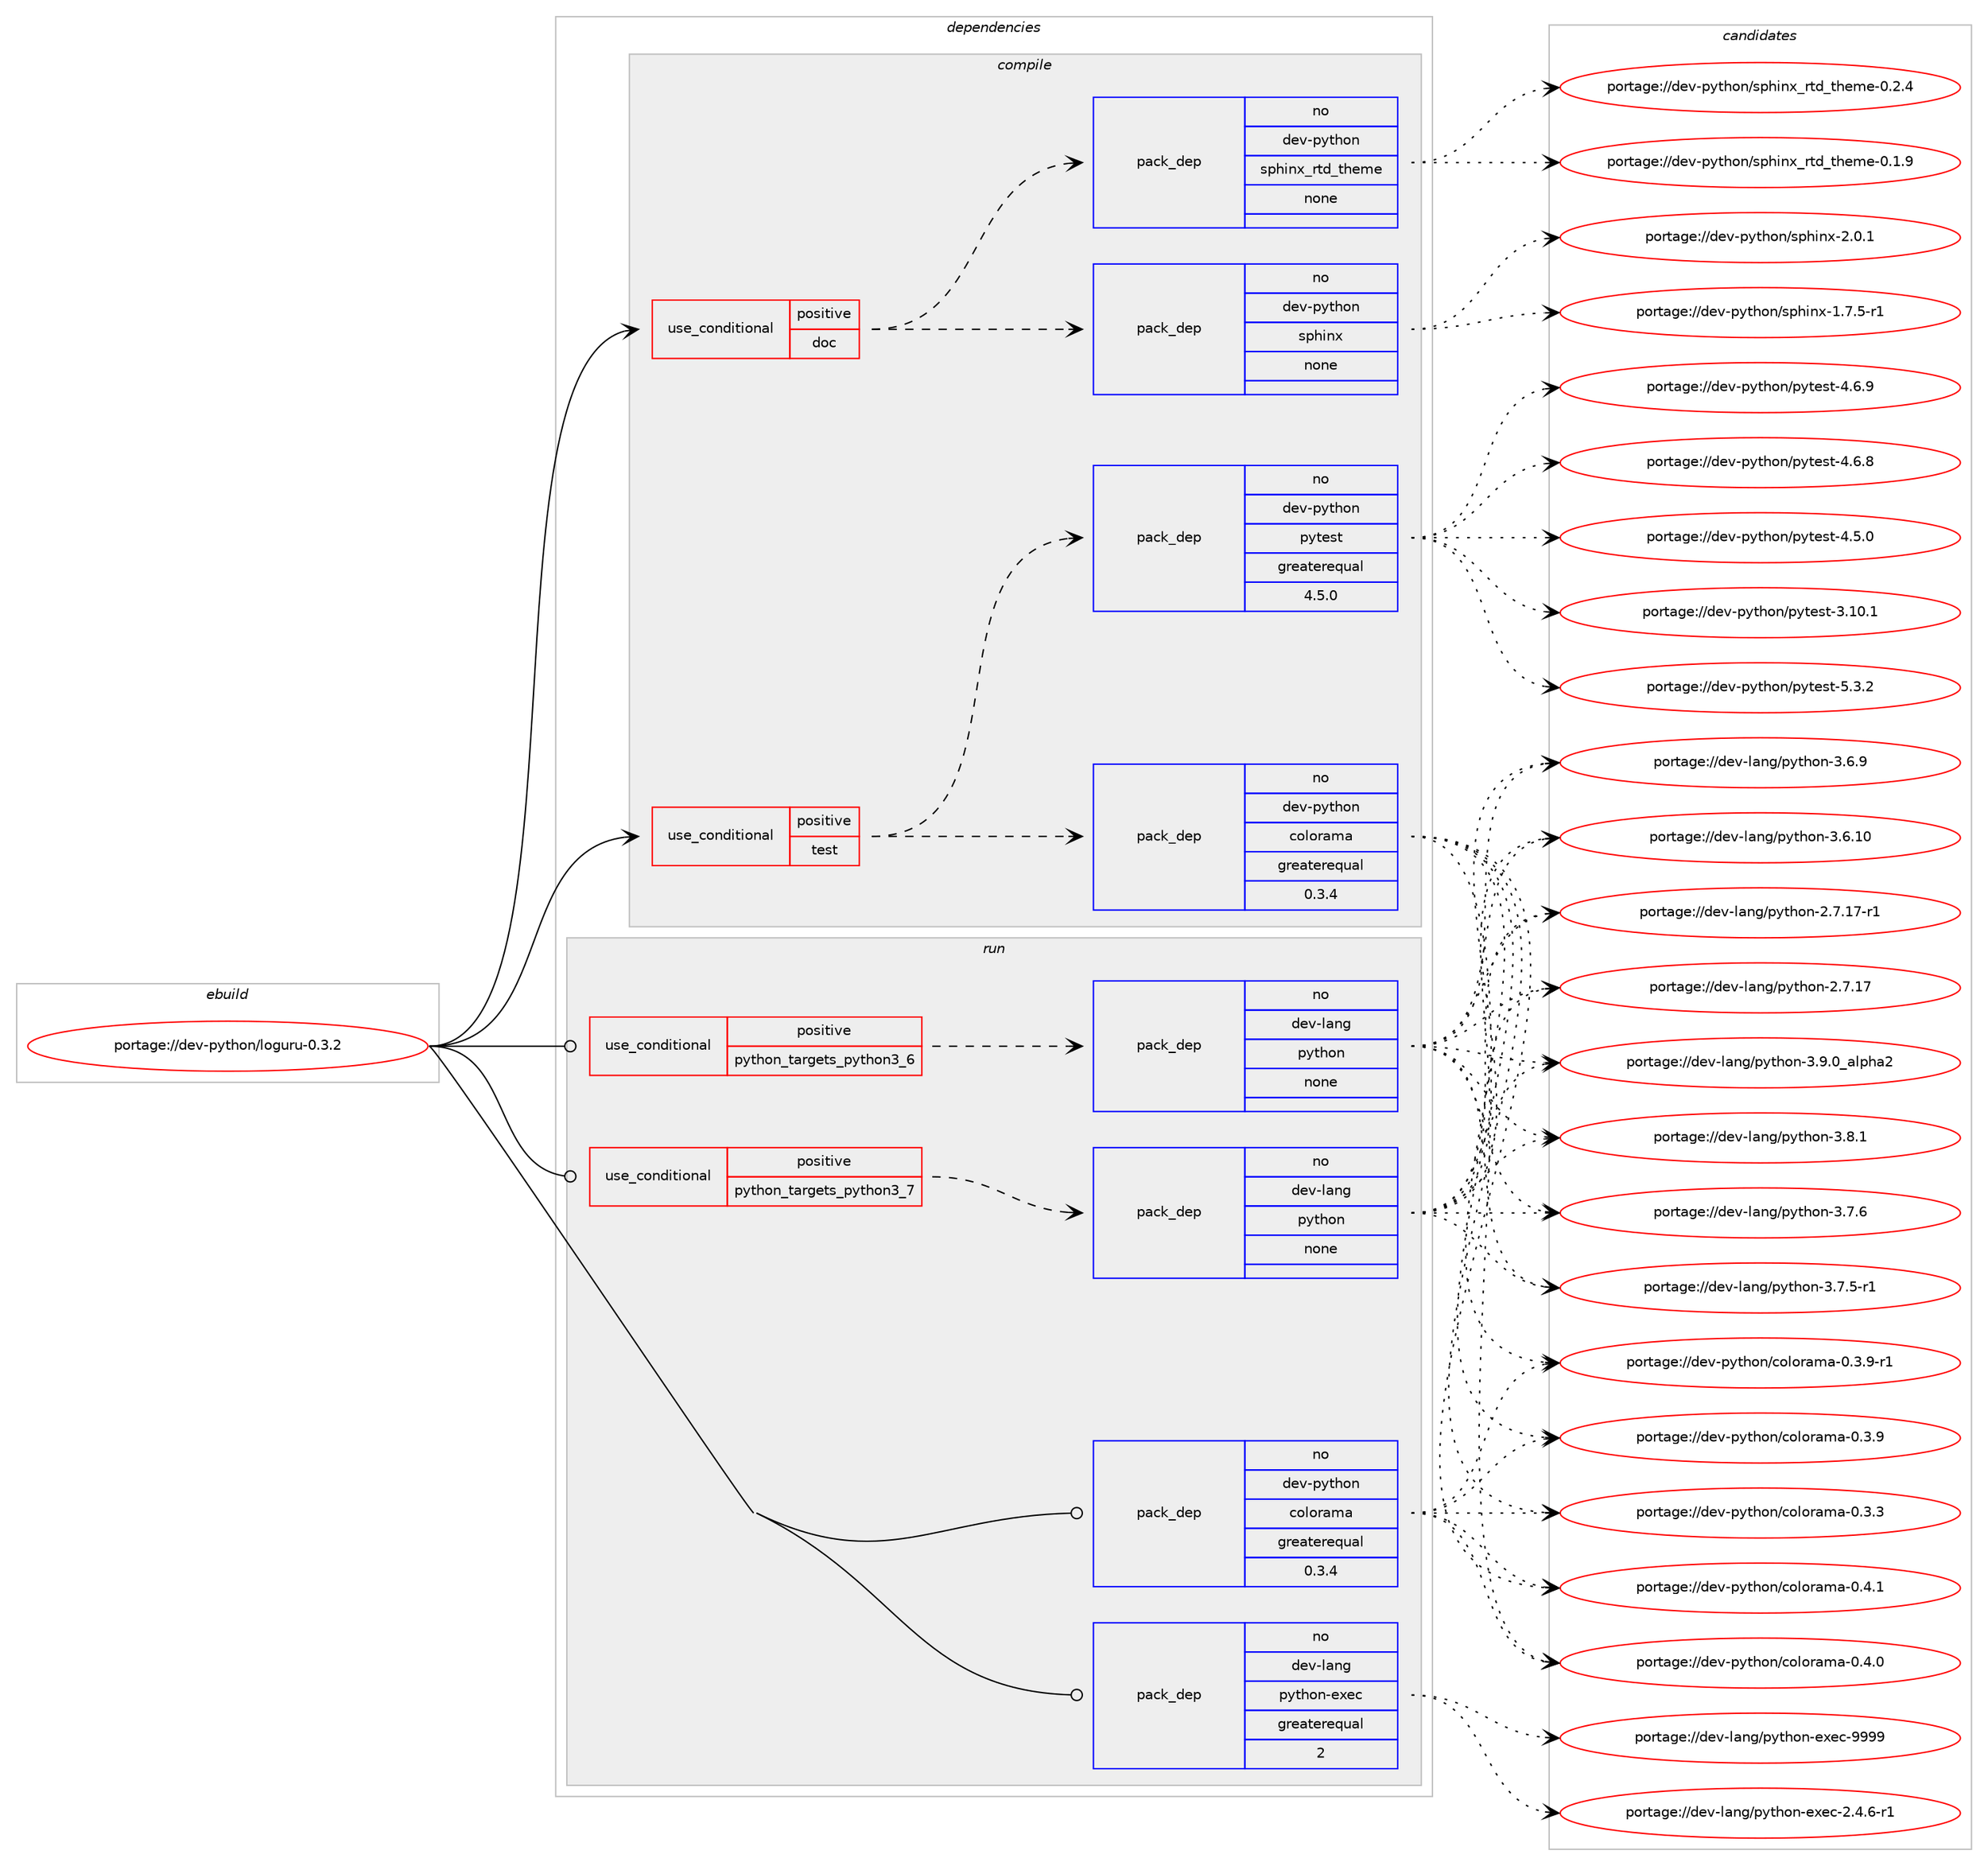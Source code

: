 digraph prolog {

# *************
# Graph options
# *************

newrank=true;
concentrate=true;
compound=true;
graph [rankdir=LR,fontname=Helvetica,fontsize=10,ranksep=1.5];#, ranksep=2.5, nodesep=0.2];
edge  [arrowhead=vee];
node  [fontname=Helvetica,fontsize=10];

# **********
# The ebuild
# **********

subgraph cluster_leftcol {
color=gray;
rank=same;
label=<<i>ebuild</i>>;
id [label="portage://dev-python/loguru-0.3.2", color=red, width=4, href="../dev-python/loguru-0.3.2.svg"];
}

# ****************
# The dependencies
# ****************

subgraph cluster_midcol {
color=gray;
label=<<i>dependencies</i>>;
subgraph cluster_compile {
fillcolor="#eeeeee";
style=filled;
label=<<i>compile</i>>;
subgraph cond113313 {
dependency451746 [label=<<TABLE BORDER="0" CELLBORDER="1" CELLSPACING="0" CELLPADDING="4"><TR><TD ROWSPAN="3" CELLPADDING="10">use_conditional</TD></TR><TR><TD>positive</TD></TR><TR><TD>doc</TD></TR></TABLE>>, shape=none, color=red];
subgraph pack333453 {
dependency451747 [label=<<TABLE BORDER="0" CELLBORDER="1" CELLSPACING="0" CELLPADDING="4" WIDTH="220"><TR><TD ROWSPAN="6" CELLPADDING="30">pack_dep</TD></TR><TR><TD WIDTH="110">no</TD></TR><TR><TD>dev-python</TD></TR><TR><TD>sphinx</TD></TR><TR><TD>none</TD></TR><TR><TD></TD></TR></TABLE>>, shape=none, color=blue];
}
dependency451746:e -> dependency451747:w [weight=20,style="dashed",arrowhead="vee"];
subgraph pack333454 {
dependency451748 [label=<<TABLE BORDER="0" CELLBORDER="1" CELLSPACING="0" CELLPADDING="4" WIDTH="220"><TR><TD ROWSPAN="6" CELLPADDING="30">pack_dep</TD></TR><TR><TD WIDTH="110">no</TD></TR><TR><TD>dev-python</TD></TR><TR><TD>sphinx_rtd_theme</TD></TR><TR><TD>none</TD></TR><TR><TD></TD></TR></TABLE>>, shape=none, color=blue];
}
dependency451746:e -> dependency451748:w [weight=20,style="dashed",arrowhead="vee"];
}
id:e -> dependency451746:w [weight=20,style="solid",arrowhead="vee"];
subgraph cond113314 {
dependency451749 [label=<<TABLE BORDER="0" CELLBORDER="1" CELLSPACING="0" CELLPADDING="4"><TR><TD ROWSPAN="3" CELLPADDING="10">use_conditional</TD></TR><TR><TD>positive</TD></TR><TR><TD>test</TD></TR></TABLE>>, shape=none, color=red];
subgraph pack333455 {
dependency451750 [label=<<TABLE BORDER="0" CELLBORDER="1" CELLSPACING="0" CELLPADDING="4" WIDTH="220"><TR><TD ROWSPAN="6" CELLPADDING="30">pack_dep</TD></TR><TR><TD WIDTH="110">no</TD></TR><TR><TD>dev-python</TD></TR><TR><TD>colorama</TD></TR><TR><TD>greaterequal</TD></TR><TR><TD>0.3.4</TD></TR></TABLE>>, shape=none, color=blue];
}
dependency451749:e -> dependency451750:w [weight=20,style="dashed",arrowhead="vee"];
subgraph pack333456 {
dependency451751 [label=<<TABLE BORDER="0" CELLBORDER="1" CELLSPACING="0" CELLPADDING="4" WIDTH="220"><TR><TD ROWSPAN="6" CELLPADDING="30">pack_dep</TD></TR><TR><TD WIDTH="110">no</TD></TR><TR><TD>dev-python</TD></TR><TR><TD>pytest</TD></TR><TR><TD>greaterequal</TD></TR><TR><TD>4.5.0</TD></TR></TABLE>>, shape=none, color=blue];
}
dependency451749:e -> dependency451751:w [weight=20,style="dashed",arrowhead="vee"];
}
id:e -> dependency451749:w [weight=20,style="solid",arrowhead="vee"];
}
subgraph cluster_compileandrun {
fillcolor="#eeeeee";
style=filled;
label=<<i>compile and run</i>>;
}
subgraph cluster_run {
fillcolor="#eeeeee";
style=filled;
label=<<i>run</i>>;
subgraph cond113315 {
dependency451752 [label=<<TABLE BORDER="0" CELLBORDER="1" CELLSPACING="0" CELLPADDING="4"><TR><TD ROWSPAN="3" CELLPADDING="10">use_conditional</TD></TR><TR><TD>positive</TD></TR><TR><TD>python_targets_python3_6</TD></TR></TABLE>>, shape=none, color=red];
subgraph pack333457 {
dependency451753 [label=<<TABLE BORDER="0" CELLBORDER="1" CELLSPACING="0" CELLPADDING="4" WIDTH="220"><TR><TD ROWSPAN="6" CELLPADDING="30">pack_dep</TD></TR><TR><TD WIDTH="110">no</TD></TR><TR><TD>dev-lang</TD></TR><TR><TD>python</TD></TR><TR><TD>none</TD></TR><TR><TD></TD></TR></TABLE>>, shape=none, color=blue];
}
dependency451752:e -> dependency451753:w [weight=20,style="dashed",arrowhead="vee"];
}
id:e -> dependency451752:w [weight=20,style="solid",arrowhead="odot"];
subgraph cond113316 {
dependency451754 [label=<<TABLE BORDER="0" CELLBORDER="1" CELLSPACING="0" CELLPADDING="4"><TR><TD ROWSPAN="3" CELLPADDING="10">use_conditional</TD></TR><TR><TD>positive</TD></TR><TR><TD>python_targets_python3_7</TD></TR></TABLE>>, shape=none, color=red];
subgraph pack333458 {
dependency451755 [label=<<TABLE BORDER="0" CELLBORDER="1" CELLSPACING="0" CELLPADDING="4" WIDTH="220"><TR><TD ROWSPAN="6" CELLPADDING="30">pack_dep</TD></TR><TR><TD WIDTH="110">no</TD></TR><TR><TD>dev-lang</TD></TR><TR><TD>python</TD></TR><TR><TD>none</TD></TR><TR><TD></TD></TR></TABLE>>, shape=none, color=blue];
}
dependency451754:e -> dependency451755:w [weight=20,style="dashed",arrowhead="vee"];
}
id:e -> dependency451754:w [weight=20,style="solid",arrowhead="odot"];
subgraph pack333459 {
dependency451756 [label=<<TABLE BORDER="0" CELLBORDER="1" CELLSPACING="0" CELLPADDING="4" WIDTH="220"><TR><TD ROWSPAN="6" CELLPADDING="30">pack_dep</TD></TR><TR><TD WIDTH="110">no</TD></TR><TR><TD>dev-lang</TD></TR><TR><TD>python-exec</TD></TR><TR><TD>greaterequal</TD></TR><TR><TD>2</TD></TR></TABLE>>, shape=none, color=blue];
}
id:e -> dependency451756:w [weight=20,style="solid",arrowhead="odot"];
subgraph pack333460 {
dependency451757 [label=<<TABLE BORDER="0" CELLBORDER="1" CELLSPACING="0" CELLPADDING="4" WIDTH="220"><TR><TD ROWSPAN="6" CELLPADDING="30">pack_dep</TD></TR><TR><TD WIDTH="110">no</TD></TR><TR><TD>dev-python</TD></TR><TR><TD>colorama</TD></TR><TR><TD>greaterequal</TD></TR><TR><TD>0.3.4</TD></TR></TABLE>>, shape=none, color=blue];
}
id:e -> dependency451757:w [weight=20,style="solid",arrowhead="odot"];
}
}

# **************
# The candidates
# **************

subgraph cluster_choices {
rank=same;
color=gray;
label=<<i>candidates</i>>;

subgraph choice333453 {
color=black;
nodesep=1;
choice1001011184511212111610411111047115112104105110120455046484649 [label="portage://dev-python/sphinx-2.0.1", color=red, width=4,href="../dev-python/sphinx-2.0.1.svg"];
choice10010111845112121116104111110471151121041051101204549465546534511449 [label="portage://dev-python/sphinx-1.7.5-r1", color=red, width=4,href="../dev-python/sphinx-1.7.5-r1.svg"];
dependency451747:e -> choice1001011184511212111610411111047115112104105110120455046484649:w [style=dotted,weight="100"];
dependency451747:e -> choice10010111845112121116104111110471151121041051101204549465546534511449:w [style=dotted,weight="100"];
}
subgraph choice333454 {
color=black;
nodesep=1;
choice10010111845112121116104111110471151121041051101209511411610095116104101109101454846504652 [label="portage://dev-python/sphinx_rtd_theme-0.2.4", color=red, width=4,href="../dev-python/sphinx_rtd_theme-0.2.4.svg"];
choice10010111845112121116104111110471151121041051101209511411610095116104101109101454846494657 [label="portage://dev-python/sphinx_rtd_theme-0.1.9", color=red, width=4,href="../dev-python/sphinx_rtd_theme-0.1.9.svg"];
dependency451748:e -> choice10010111845112121116104111110471151121041051101209511411610095116104101109101454846504652:w [style=dotted,weight="100"];
dependency451748:e -> choice10010111845112121116104111110471151121041051101209511411610095116104101109101454846494657:w [style=dotted,weight="100"];
}
subgraph choice333455 {
color=black;
nodesep=1;
choice1001011184511212111610411111047991111081111149710997454846524649 [label="portage://dev-python/colorama-0.4.1", color=red, width=4,href="../dev-python/colorama-0.4.1.svg"];
choice1001011184511212111610411111047991111081111149710997454846524648 [label="portage://dev-python/colorama-0.4.0", color=red, width=4,href="../dev-python/colorama-0.4.0.svg"];
choice10010111845112121116104111110479911110811111497109974548465146574511449 [label="portage://dev-python/colorama-0.3.9-r1", color=red, width=4,href="../dev-python/colorama-0.3.9-r1.svg"];
choice1001011184511212111610411111047991111081111149710997454846514657 [label="portage://dev-python/colorama-0.3.9", color=red, width=4,href="../dev-python/colorama-0.3.9.svg"];
choice1001011184511212111610411111047991111081111149710997454846514651 [label="portage://dev-python/colorama-0.3.3", color=red, width=4,href="../dev-python/colorama-0.3.3.svg"];
dependency451750:e -> choice1001011184511212111610411111047991111081111149710997454846524649:w [style=dotted,weight="100"];
dependency451750:e -> choice1001011184511212111610411111047991111081111149710997454846524648:w [style=dotted,weight="100"];
dependency451750:e -> choice10010111845112121116104111110479911110811111497109974548465146574511449:w [style=dotted,weight="100"];
dependency451750:e -> choice1001011184511212111610411111047991111081111149710997454846514657:w [style=dotted,weight="100"];
dependency451750:e -> choice1001011184511212111610411111047991111081111149710997454846514651:w [style=dotted,weight="100"];
}
subgraph choice333456 {
color=black;
nodesep=1;
choice1001011184511212111610411111047112121116101115116455346514650 [label="portage://dev-python/pytest-5.3.2", color=red, width=4,href="../dev-python/pytest-5.3.2.svg"];
choice1001011184511212111610411111047112121116101115116455246544657 [label="portage://dev-python/pytest-4.6.9", color=red, width=4,href="../dev-python/pytest-4.6.9.svg"];
choice1001011184511212111610411111047112121116101115116455246544656 [label="portage://dev-python/pytest-4.6.8", color=red, width=4,href="../dev-python/pytest-4.6.8.svg"];
choice1001011184511212111610411111047112121116101115116455246534648 [label="portage://dev-python/pytest-4.5.0", color=red, width=4,href="../dev-python/pytest-4.5.0.svg"];
choice100101118451121211161041111104711212111610111511645514649484649 [label="portage://dev-python/pytest-3.10.1", color=red, width=4,href="../dev-python/pytest-3.10.1.svg"];
dependency451751:e -> choice1001011184511212111610411111047112121116101115116455346514650:w [style=dotted,weight="100"];
dependency451751:e -> choice1001011184511212111610411111047112121116101115116455246544657:w [style=dotted,weight="100"];
dependency451751:e -> choice1001011184511212111610411111047112121116101115116455246544656:w [style=dotted,weight="100"];
dependency451751:e -> choice1001011184511212111610411111047112121116101115116455246534648:w [style=dotted,weight="100"];
dependency451751:e -> choice100101118451121211161041111104711212111610111511645514649484649:w [style=dotted,weight="100"];
}
subgraph choice333457 {
color=black;
nodesep=1;
choice10010111845108971101034711212111610411111045514657464895971081121049750 [label="portage://dev-lang/python-3.9.0_alpha2", color=red, width=4,href="../dev-lang/python-3.9.0_alpha2.svg"];
choice100101118451089711010347112121116104111110455146564649 [label="portage://dev-lang/python-3.8.1", color=red, width=4,href="../dev-lang/python-3.8.1.svg"];
choice100101118451089711010347112121116104111110455146554654 [label="portage://dev-lang/python-3.7.6", color=red, width=4,href="../dev-lang/python-3.7.6.svg"];
choice1001011184510897110103471121211161041111104551465546534511449 [label="portage://dev-lang/python-3.7.5-r1", color=red, width=4,href="../dev-lang/python-3.7.5-r1.svg"];
choice100101118451089711010347112121116104111110455146544657 [label="portage://dev-lang/python-3.6.9", color=red, width=4,href="../dev-lang/python-3.6.9.svg"];
choice10010111845108971101034711212111610411111045514654464948 [label="portage://dev-lang/python-3.6.10", color=red, width=4,href="../dev-lang/python-3.6.10.svg"];
choice100101118451089711010347112121116104111110455046554649554511449 [label="portage://dev-lang/python-2.7.17-r1", color=red, width=4,href="../dev-lang/python-2.7.17-r1.svg"];
choice10010111845108971101034711212111610411111045504655464955 [label="portage://dev-lang/python-2.7.17", color=red, width=4,href="../dev-lang/python-2.7.17.svg"];
dependency451753:e -> choice10010111845108971101034711212111610411111045514657464895971081121049750:w [style=dotted,weight="100"];
dependency451753:e -> choice100101118451089711010347112121116104111110455146564649:w [style=dotted,weight="100"];
dependency451753:e -> choice100101118451089711010347112121116104111110455146554654:w [style=dotted,weight="100"];
dependency451753:e -> choice1001011184510897110103471121211161041111104551465546534511449:w [style=dotted,weight="100"];
dependency451753:e -> choice100101118451089711010347112121116104111110455146544657:w [style=dotted,weight="100"];
dependency451753:e -> choice10010111845108971101034711212111610411111045514654464948:w [style=dotted,weight="100"];
dependency451753:e -> choice100101118451089711010347112121116104111110455046554649554511449:w [style=dotted,weight="100"];
dependency451753:e -> choice10010111845108971101034711212111610411111045504655464955:w [style=dotted,weight="100"];
}
subgraph choice333458 {
color=black;
nodesep=1;
choice10010111845108971101034711212111610411111045514657464895971081121049750 [label="portage://dev-lang/python-3.9.0_alpha2", color=red, width=4,href="../dev-lang/python-3.9.0_alpha2.svg"];
choice100101118451089711010347112121116104111110455146564649 [label="portage://dev-lang/python-3.8.1", color=red, width=4,href="../dev-lang/python-3.8.1.svg"];
choice100101118451089711010347112121116104111110455146554654 [label="portage://dev-lang/python-3.7.6", color=red, width=4,href="../dev-lang/python-3.7.6.svg"];
choice1001011184510897110103471121211161041111104551465546534511449 [label="portage://dev-lang/python-3.7.5-r1", color=red, width=4,href="../dev-lang/python-3.7.5-r1.svg"];
choice100101118451089711010347112121116104111110455146544657 [label="portage://dev-lang/python-3.6.9", color=red, width=4,href="../dev-lang/python-3.6.9.svg"];
choice10010111845108971101034711212111610411111045514654464948 [label="portage://dev-lang/python-3.6.10", color=red, width=4,href="../dev-lang/python-3.6.10.svg"];
choice100101118451089711010347112121116104111110455046554649554511449 [label="portage://dev-lang/python-2.7.17-r1", color=red, width=4,href="../dev-lang/python-2.7.17-r1.svg"];
choice10010111845108971101034711212111610411111045504655464955 [label="portage://dev-lang/python-2.7.17", color=red, width=4,href="../dev-lang/python-2.7.17.svg"];
dependency451755:e -> choice10010111845108971101034711212111610411111045514657464895971081121049750:w [style=dotted,weight="100"];
dependency451755:e -> choice100101118451089711010347112121116104111110455146564649:w [style=dotted,weight="100"];
dependency451755:e -> choice100101118451089711010347112121116104111110455146554654:w [style=dotted,weight="100"];
dependency451755:e -> choice1001011184510897110103471121211161041111104551465546534511449:w [style=dotted,weight="100"];
dependency451755:e -> choice100101118451089711010347112121116104111110455146544657:w [style=dotted,weight="100"];
dependency451755:e -> choice10010111845108971101034711212111610411111045514654464948:w [style=dotted,weight="100"];
dependency451755:e -> choice100101118451089711010347112121116104111110455046554649554511449:w [style=dotted,weight="100"];
dependency451755:e -> choice10010111845108971101034711212111610411111045504655464955:w [style=dotted,weight="100"];
}
subgraph choice333459 {
color=black;
nodesep=1;
choice10010111845108971101034711212111610411111045101120101994557575757 [label="portage://dev-lang/python-exec-9999", color=red, width=4,href="../dev-lang/python-exec-9999.svg"];
choice10010111845108971101034711212111610411111045101120101994550465246544511449 [label="portage://dev-lang/python-exec-2.4.6-r1", color=red, width=4,href="../dev-lang/python-exec-2.4.6-r1.svg"];
dependency451756:e -> choice10010111845108971101034711212111610411111045101120101994557575757:w [style=dotted,weight="100"];
dependency451756:e -> choice10010111845108971101034711212111610411111045101120101994550465246544511449:w [style=dotted,weight="100"];
}
subgraph choice333460 {
color=black;
nodesep=1;
choice1001011184511212111610411111047991111081111149710997454846524649 [label="portage://dev-python/colorama-0.4.1", color=red, width=4,href="../dev-python/colorama-0.4.1.svg"];
choice1001011184511212111610411111047991111081111149710997454846524648 [label="portage://dev-python/colorama-0.4.0", color=red, width=4,href="../dev-python/colorama-0.4.0.svg"];
choice10010111845112121116104111110479911110811111497109974548465146574511449 [label="portage://dev-python/colorama-0.3.9-r1", color=red, width=4,href="../dev-python/colorama-0.3.9-r1.svg"];
choice1001011184511212111610411111047991111081111149710997454846514657 [label="portage://dev-python/colorama-0.3.9", color=red, width=4,href="../dev-python/colorama-0.3.9.svg"];
choice1001011184511212111610411111047991111081111149710997454846514651 [label="portage://dev-python/colorama-0.3.3", color=red, width=4,href="../dev-python/colorama-0.3.3.svg"];
dependency451757:e -> choice1001011184511212111610411111047991111081111149710997454846524649:w [style=dotted,weight="100"];
dependency451757:e -> choice1001011184511212111610411111047991111081111149710997454846524648:w [style=dotted,weight="100"];
dependency451757:e -> choice10010111845112121116104111110479911110811111497109974548465146574511449:w [style=dotted,weight="100"];
dependency451757:e -> choice1001011184511212111610411111047991111081111149710997454846514657:w [style=dotted,weight="100"];
dependency451757:e -> choice1001011184511212111610411111047991111081111149710997454846514651:w [style=dotted,weight="100"];
}
}

}
